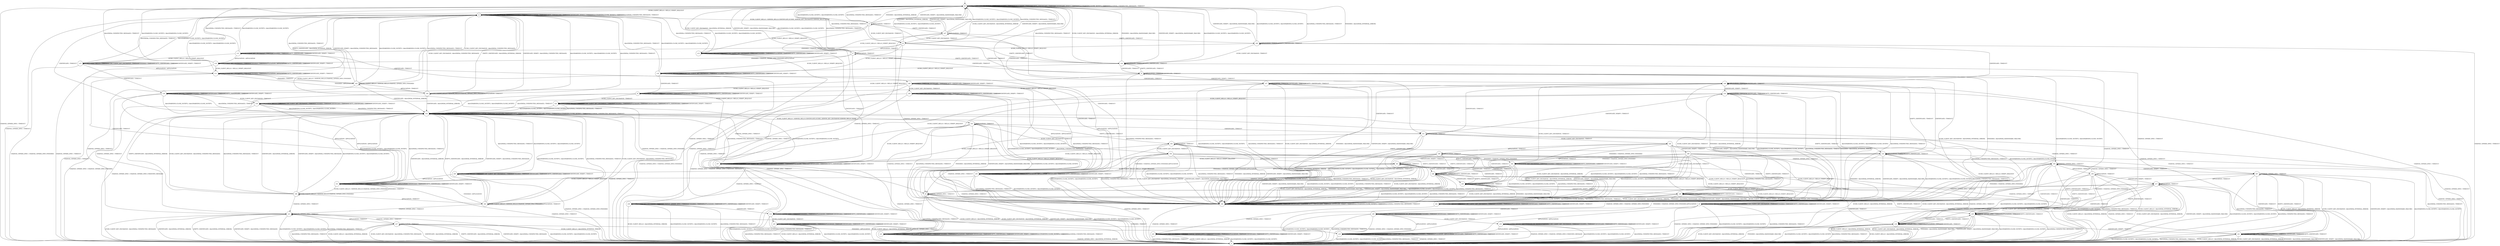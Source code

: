 digraph g {

	s0 [shape="circle" label="s0"];
	s1 [shape="circle" label="s1"];
	s2 [shape="circle" label="s2"];
	s3 [shape="circle" label="s3"];
	s4 [shape="circle" label="s4"];
	s5 [shape="circle" label="s5"];
	s6 [shape="circle" label="s6"];
	s7 [shape="circle" label="s7"];
	s8 [shape="circle" label="s8"];
	s9 [shape="circle" label="s9"];
	s10 [shape="circle" label="s10"];
	s11 [shape="circle" label="s11"];
	s12 [shape="circle" label="s12"];
	s13 [shape="circle" label="s13"];
	s14 [shape="circle" label="s14"];
	s15 [shape="circle" label="s15"];
	s16 [shape="circle" label="s16"];
	s17 [shape="circle" label="s17"];
	s18 [shape="circle" label="s18"];
	s19 [shape="circle" label="s19"];
	s20 [shape="circle" label="s20"];
	s21 [shape="circle" label="s21"];
	s22 [shape="circle" label="s22"];
	s23 [shape="circle" label="s23"];
	s24 [shape="circle" label="s24"];
	s25 [shape="circle" label="s25"];
	s26 [shape="circle" label="s26"];
	s27 [shape="circle" label="s27"];
	s28 [shape="circle" label="s28"];
	s29 [shape="circle" label="s29"];
	s30 [shape="circle" label="s30"];
	s31 [shape="circle" label="s31"];
	s32 [shape="circle" label="s32"];
	s33 [shape="circle" label="s33"];
	s34 [shape="circle" label="s34"];
	s35 [shape="circle" label="s35"];
	s36 [shape="circle" label="s36"];
	s37 [shape="circle" label="s37"];
	s38 [shape="circle" label="s38"];
	s39 [shape="circle" label="s39"];
	s40 [shape="circle" label="s40"];
	s41 [shape="circle" label="s41"];
	s42 [shape="circle" label="s42"];
	s43 [shape="circle" label="s43"];
	s44 [shape="circle" label="s44"];
	s45 [shape="circle" label="s45"];
	s46 [shape="circle" label="s46"];
	s47 [shape="circle" label="s47"];
	s48 [shape="circle" label="s48"];
	s49 [shape="circle" label="s49"];
	s50 [shape="circle" label="s50"];
	s51 [shape="circle" label="s51"];
	s52 [shape="circle" label="s52"];
	s53 [shape="circle" label="s53"];
	s54 [shape="circle" label="s54"];
	s55 [shape="circle" label="s55"];
	s56 [shape="circle" label="s56"];
	s57 [shape="circle" label="s57"];
	s58 [shape="circle" label="s58"];
	s59 [shape="circle" label="s59"];
	s60 [shape="circle" label="s60"];
	s61 [shape="circle" label="s61"];
	s62 [shape="circle" label="s62"];
	s63 [shape="circle" label="s63"];
	s64 [shape="circle" label="s64"];
	s65 [shape="circle" label="s65"];
	s66 [shape="circle" label="s66"];
	s67 [shape="circle" label="s67"];
	s0 -> s2 [label="ECDH_CLIENT_HELLO / HELLO_VERIFY_REQUEST"];
	s0 -> s0 [label="ECDH_CLIENT_KEY_EXCHANGE / TIMEOUT"];
	s0 -> s1 [label="CHANGE_CIPHER_SPEC / TIMEOUT"];
	s0 -> s0 [label="FINISHED / TIMEOUT"];
	s0 -> s0 [label="APPLICATION / TIMEOUT"];
	s0 -> s56 [label="CERTIFICATE / TIMEOUT"];
	s0 -> s0 [label="EMPTY_CERTIFICATE / TIMEOUT"];
	s0 -> s0 [label="CERTIFICATE_VERIFY / TIMEOUT"];
	s0 -> s0 [label="Alert(WARNING,CLOSE_NOTIFY) / TIMEOUT"];
	s0 -> s0 [label="Alert(FATAL,UNEXPECTED_MESSAGE) / TIMEOUT"];
	s1 -> s1 [label="ECDH_CLIENT_HELLO / TIMEOUT"];
	s1 -> s1 [label="ECDH_CLIENT_KEY_EXCHANGE / TIMEOUT"];
	s1 -> s1 [label="CHANGE_CIPHER_SPEC / TIMEOUT"];
	s1 -> s1 [label="FINISHED / TIMEOUT"];
	s1 -> s1 [label="APPLICATION / TIMEOUT"];
	s1 -> s1 [label="CERTIFICATE / TIMEOUT"];
	s1 -> s1 [label="EMPTY_CERTIFICATE / TIMEOUT"];
	s1 -> s1 [label="CERTIFICATE_VERIFY / TIMEOUT"];
	s1 -> s1 [label="Alert(WARNING,CLOSE_NOTIFY) / TIMEOUT"];
	s1 -> s1 [label="Alert(FATAL,UNEXPECTED_MESSAGE) / TIMEOUT"];
	s2 -> s3 [label="ECDH_CLIENT_HELLO / SERVER_HELLO,CERTIFICATE,ECDHE_SERVER_KEY_EXCHANGE,SERVER_HELLO_DONE"];
	s2 -> s2 [label="ECDH_CLIENT_KEY_EXCHANGE / TIMEOUT"];
	s2 -> s1 [label="CHANGE_CIPHER_SPEC / TIMEOUT"];
	s2 -> s2 [label="FINISHED / TIMEOUT"];
	s2 -> s2 [label="APPLICATION / TIMEOUT"];
	s2 -> s52 [label="CERTIFICATE / TIMEOUT"];
	s2 -> s2 [label="EMPTY_CERTIFICATE / TIMEOUT"];
	s2 -> s2 [label="CERTIFICATE_VERIFY / TIMEOUT"];
	s2 -> s2 [label="Alert(WARNING,CLOSE_NOTIFY) / TIMEOUT"];
	s2 -> s2 [label="Alert(FATAL,UNEXPECTED_MESSAGE) / TIMEOUT"];
	s3 -> s14 [label="ECDH_CLIENT_HELLO / HELLO_VERIFY_REQUEST"];
	s3 -> s4 [label="ECDH_CLIENT_KEY_EXCHANGE / TIMEOUT"];
	s3 -> s1 [label="CHANGE_CIPHER_SPEC / TIMEOUT"];
	s3 -> s0 [label="FINISHED / Alert(FATAL,INTERNAL_ERROR)"];
	s3 -> s3 [label="APPLICATION / TIMEOUT"];
	s3 -> s31 [label="CERTIFICATE / TIMEOUT"];
	s3 -> s47 [label="EMPTY_CERTIFICATE / TIMEOUT"];
	s3 -> s0 [label="CERTIFICATE_VERIFY / Alert(FATAL,HANDSHAKE_FAILURE)"];
	s3 -> s0 [label="Alert(WARNING,CLOSE_NOTIFY) / Alert(WARNING,CLOSE_NOTIFY)"];
	s3 -> s0 [label="Alert(FATAL,UNEXPECTED_MESSAGE) / TIMEOUT"];
	s4 -> s18 [label="ECDH_CLIENT_HELLO / HELLO_VERIFY_REQUEST"];
	s4 -> s0 [label="ECDH_CLIENT_KEY_EXCHANGE / Alert(FATAL,INTERNAL_ERROR)"];
	s4 -> s6 [label="CHANGE_CIPHER_SPEC / TIMEOUT"];
	s4 -> s13 [label="FINISHED / CHANGE_CIPHER_SPEC,FINISHED"];
	s4 -> s7 [label="APPLICATION / TIMEOUT"];
	s4 -> s5 [label="CERTIFICATE / TIMEOUT"];
	s4 -> s24 [label="EMPTY_CERTIFICATE / TIMEOUT"];
	s4 -> s0 [label="CERTIFICATE_VERIFY / Alert(FATAL,HANDSHAKE_FAILURE)"];
	s4 -> s0 [label="Alert(WARNING,CLOSE_NOTIFY) / Alert(WARNING,CLOSE_NOTIFY)"];
	s4 -> s0 [label="Alert(FATAL,UNEXPECTED_MESSAGE) / TIMEOUT"];
	s5 -> s9 [label="ECDH_CLIENT_HELLO / HELLO_VERIFY_REQUEST"];
	s5 -> s56 [label="ECDH_CLIENT_KEY_EXCHANGE / Alert(FATAL,INTERNAL_ERROR)"];
	s5 -> s16 [label="CHANGE_CIPHER_SPEC / TIMEOUT"];
	s5 -> s56 [label="FINISHED / Alert(FATAL,HANDSHAKE_FAILURE)"];
	s5 -> s5 [label="APPLICATION / TIMEOUT"];
	s5 -> s5 [label="CERTIFICATE / TIMEOUT"];
	s5 -> s24 [label="EMPTY_CERTIFICATE / TIMEOUT"];
	s5 -> s37 [label="CERTIFICATE_VERIFY / TIMEOUT"];
	s5 -> s56 [label="Alert(WARNING,CLOSE_NOTIFY) / Alert(WARNING,CLOSE_NOTIFY)"];
	s5 -> s56 [label="Alert(FATAL,UNEXPECTED_MESSAGE) / TIMEOUT"];
	s6 -> s1 [label="ECDH_CLIENT_HELLO / Alert(FATAL,INTERNAL_ERROR)"];
	s6 -> s1 [label="ECDH_CLIENT_KEY_EXCHANGE / Alert(FATAL,INTERNAL_ERROR)"];
	s6 -> s6 [label="CHANGE_CIPHER_SPEC / TIMEOUT"];
	s6 -> s8 [label="FINISHED / CHANGE_CIPHER_SPEC,FINISHED"];
	s6 -> s17 [label="APPLICATION / TIMEOUT"];
	s6 -> s16 [label="CERTIFICATE / TIMEOUT"];
	s6 -> s25 [label="EMPTY_CERTIFICATE / TIMEOUT"];
	s6 -> s1 [label="CERTIFICATE_VERIFY / Alert(FATAL,HANDSHAKE_FAILURE)"];
	s6 -> s1 [label="Alert(WARNING,CLOSE_NOTIFY) / Alert(WARNING,CLOSE_NOTIFY)"];
	s6 -> s1 [label="Alert(FATAL,UNEXPECTED_MESSAGE) / TIMEOUT"];
	s7 -> s18 [label="ECDH_CLIENT_HELLO / HELLO_VERIFY_REQUEST"];
	s7 -> s0 [label="ECDH_CLIENT_KEY_EXCHANGE / Alert(FATAL,INTERNAL_ERROR)"];
	s7 -> s6 [label="CHANGE_CIPHER_SPEC / TIMEOUT"];
	s7 -> s10 [label="FINISHED / CHANGE_CIPHER_SPEC,FINISHED,APPLICATION"];
	s7 -> s7 [label="APPLICATION / TIMEOUT"];
	s7 -> s5 [label="CERTIFICATE / TIMEOUT"];
	s7 -> s24 [label="EMPTY_CERTIFICATE / TIMEOUT"];
	s7 -> s0 [label="CERTIFICATE_VERIFY / Alert(FATAL,HANDSHAKE_FAILURE)"];
	s7 -> s0 [label="Alert(WARNING,CLOSE_NOTIFY) / Alert(WARNING,CLOSE_NOTIFY)"];
	s7 -> s0 [label="Alert(FATAL,UNEXPECTED_MESSAGE) / TIMEOUT"];
	s8 -> s8 [label="ECDH_CLIENT_HELLO / Alert(WARNING,NO_RENEGOTIATION)"];
	s8 -> s8 [label="ECDH_CLIENT_KEY_EXCHANGE / TIMEOUT"];
	s8 -> s1 [label="CHANGE_CIPHER_SPEC / CHANGE_CIPHER_SPEC,FINISHED"];
	s8 -> s8 [label="FINISHED / TIMEOUT"];
	s8 -> s19 [label="APPLICATION / APPLICATION"];
	s8 -> s38 [label="CERTIFICATE / TIMEOUT"];
	s8 -> s8 [label="EMPTY_CERTIFICATE / TIMEOUT"];
	s8 -> s8 [label="CERTIFICATE_VERIFY / TIMEOUT"];
	s8 -> s1 [label="Alert(WARNING,CLOSE_NOTIFY) / Alert(WARNING,CLOSE_NOTIFY)"];
	s8 -> s1 [label="Alert(FATAL,UNEXPECTED_MESSAGE) / TIMEOUT"];
	s9 -> s9 [label="ECDH_CLIENT_HELLO / TIMEOUT"];
	s9 -> s22 [label="ECDH_CLIENT_KEY_EXCHANGE / TIMEOUT"];
	s9 -> s12 [label="CHANGE_CIPHER_SPEC / TIMEOUT"];
	s9 -> s9 [label="FINISHED / TIMEOUT"];
	s9 -> s9 [label="APPLICATION / TIMEOUT"];
	s9 -> s9 [label="CERTIFICATE / TIMEOUT"];
	s9 -> s9 [label="EMPTY_CERTIFICATE / TIMEOUT"];
	s9 -> s9 [label="CERTIFICATE_VERIFY / TIMEOUT"];
	s9 -> s52 [label="Alert(WARNING,CLOSE_NOTIFY) / Alert(WARNING,CLOSE_NOTIFY)"];
	s9 -> s52 [label="Alert(FATAL,UNEXPECTED_MESSAGE) / TIMEOUT"];
	s10 -> s11 [label="ECDH_CLIENT_HELLO / HELLO_VERIFY_REQUEST"];
	s10 -> s10 [label="ECDH_CLIENT_KEY_EXCHANGE / TIMEOUT"];
	s10 -> s1 [label="CHANGE_CIPHER_SPEC / TIMEOUT"];
	s10 -> s10 [label="FINISHED / TIMEOUT"];
	s10 -> s10 [label="APPLICATION / APPLICATION"];
	s10 -> s55 [label="CERTIFICATE / TIMEOUT"];
	s10 -> s10 [label="EMPTY_CERTIFICATE / TIMEOUT"];
	s10 -> s10 [label="CERTIFICATE_VERIFY / TIMEOUT"];
	s10 -> s0 [label="Alert(WARNING,CLOSE_NOTIFY) / Alert(WARNING,CLOSE_NOTIFY)"];
	s10 -> s0 [label="Alert(FATAL,UNEXPECTED_MESSAGE) / TIMEOUT"];
	s11 -> s20 [label="ECDH_CLIENT_HELLO / SERVER_HELLO,CHANGE_CIPHER_SPEC,FINISHED"];
	s11 -> s11 [label="ECDH_CLIENT_KEY_EXCHANGE / TIMEOUT"];
	s11 -> s1 [label="CHANGE_CIPHER_SPEC / TIMEOUT"];
	s11 -> s11 [label="FINISHED / TIMEOUT"];
	s11 -> s11 [label="APPLICATION / APPLICATION"];
	s11 -> s51 [label="CERTIFICATE / TIMEOUT"];
	s11 -> s11 [label="EMPTY_CERTIFICATE / TIMEOUT"];
	s11 -> s11 [label="CERTIFICATE_VERIFY / TIMEOUT"];
	s11 -> s2 [label="Alert(WARNING,CLOSE_NOTIFY) / Alert(WARNING,CLOSE_NOTIFY)"];
	s11 -> s2 [label="Alert(FATAL,UNEXPECTED_MESSAGE) / TIMEOUT"];
	s12 -> s1 [label="ECDH_CLIENT_HELLO / Alert(FATAL,INTERNAL_ERROR)"];
	s12 -> s35 [label="ECDH_CLIENT_KEY_EXCHANGE / TIMEOUT"];
	s12 -> s12 [label="CHANGE_CIPHER_SPEC / TIMEOUT"];
	s12 -> s12 [label="FINISHED / TIMEOUT"];
	s12 -> s12 [label="APPLICATION / TIMEOUT"];
	s12 -> s12 [label="CERTIFICATE / TIMEOUT"];
	s12 -> s12 [label="EMPTY_CERTIFICATE / TIMEOUT"];
	s12 -> s12 [label="CERTIFICATE_VERIFY / TIMEOUT"];
	s12 -> s1 [label="Alert(WARNING,CLOSE_NOTIFY) / Alert(WARNING,CLOSE_NOTIFY)"];
	s12 -> s1 [label="Alert(FATAL,UNEXPECTED_MESSAGE) / TIMEOUT"];
	s13 -> s15 [label="ECDH_CLIENT_HELLO / HELLO_VERIFY_REQUEST"];
	s13 -> s13 [label="ECDH_CLIENT_KEY_EXCHANGE / TIMEOUT"];
	s13 -> s1 [label="CHANGE_CIPHER_SPEC / CHANGE_CIPHER_SPEC,FINISHED"];
	s13 -> s13 [label="FINISHED / TIMEOUT"];
	s13 -> s10 [label="APPLICATION / APPLICATION"];
	s13 -> s28 [label="CERTIFICATE / TIMEOUT"];
	s13 -> s13 [label="EMPTY_CERTIFICATE / TIMEOUT"];
	s13 -> s13 [label="CERTIFICATE_VERIFY / TIMEOUT"];
	s13 -> s0 [label="Alert(WARNING,CLOSE_NOTIFY) / Alert(WARNING,CLOSE_NOTIFY)"];
	s13 -> s0 [label="Alert(FATAL,UNEXPECTED_MESSAGE) / TIMEOUT"];
	s14 -> s14 [label="ECDH_CLIENT_HELLO / TIMEOUT"];
	s14 -> s14 [label="ECDH_CLIENT_KEY_EXCHANGE / TIMEOUT"];
	s14 -> s1 [label="CHANGE_CIPHER_SPEC / TIMEOUT"];
	s14 -> s14 [label="FINISHED / TIMEOUT"];
	s14 -> s14 [label="APPLICATION / TIMEOUT"];
	s14 -> s57 [label="CERTIFICATE / TIMEOUT"];
	s14 -> s14 [label="EMPTY_CERTIFICATE / TIMEOUT"];
	s14 -> s14 [label="CERTIFICATE_VERIFY / TIMEOUT"];
	s14 -> s2 [label="Alert(WARNING,CLOSE_NOTIFY) / Alert(WARNING,CLOSE_NOTIFY)"];
	s14 -> s2 [label="Alert(FATAL,UNEXPECTED_MESSAGE) / TIMEOUT"];
	s15 -> s15 [label="ECDH_CLIENT_HELLO / TIMEOUT"];
	s15 -> s15 [label="ECDH_CLIENT_KEY_EXCHANGE / TIMEOUT"];
	s15 -> s1 [label="CHANGE_CIPHER_SPEC / CHANGE_CIPHER_SPEC,FINISHED"];
	s15 -> s15 [label="FINISHED / TIMEOUT"];
	s15 -> s11 [label="APPLICATION / APPLICATION"];
	s15 -> s34 [label="CERTIFICATE / TIMEOUT"];
	s15 -> s15 [label="EMPTY_CERTIFICATE / TIMEOUT"];
	s15 -> s15 [label="CERTIFICATE_VERIFY / TIMEOUT"];
	s15 -> s2 [label="Alert(WARNING,CLOSE_NOTIFY) / Alert(WARNING,CLOSE_NOTIFY)"];
	s15 -> s2 [label="Alert(FATAL,UNEXPECTED_MESSAGE) / TIMEOUT"];
	s16 -> s1 [label="ECDH_CLIENT_HELLO / Alert(FATAL,INTERNAL_ERROR)"];
	s16 -> s1 [label="ECDH_CLIENT_KEY_EXCHANGE / Alert(FATAL,INTERNAL_ERROR)"];
	s16 -> s16 [label="CHANGE_CIPHER_SPEC / TIMEOUT"];
	s16 -> s1 [label="FINISHED / Alert(FATAL,HANDSHAKE_FAILURE)"];
	s16 -> s16 [label="APPLICATION / TIMEOUT"];
	s16 -> s16 [label="CERTIFICATE / TIMEOUT"];
	s16 -> s25 [label="EMPTY_CERTIFICATE / TIMEOUT"];
	s16 -> s41 [label="CERTIFICATE_VERIFY / TIMEOUT"];
	s16 -> s1 [label="Alert(WARNING,CLOSE_NOTIFY) / Alert(WARNING,CLOSE_NOTIFY)"];
	s16 -> s1 [label="Alert(FATAL,UNEXPECTED_MESSAGE) / TIMEOUT"];
	s17 -> s1 [label="ECDH_CLIENT_HELLO / Alert(FATAL,INTERNAL_ERROR)"];
	s17 -> s1 [label="ECDH_CLIENT_KEY_EXCHANGE / Alert(FATAL,INTERNAL_ERROR)"];
	s17 -> s6 [label="CHANGE_CIPHER_SPEC / TIMEOUT"];
	s17 -> s19 [label="FINISHED / CHANGE_CIPHER_SPEC,FINISHED,APPLICATION"];
	s17 -> s17 [label="APPLICATION / TIMEOUT"];
	s17 -> s16 [label="CERTIFICATE / TIMEOUT"];
	s17 -> s25 [label="EMPTY_CERTIFICATE / TIMEOUT"];
	s17 -> s1 [label="CERTIFICATE_VERIFY / Alert(FATAL,HANDSHAKE_FAILURE)"];
	s17 -> s1 [label="Alert(WARNING,CLOSE_NOTIFY) / Alert(WARNING,CLOSE_NOTIFY)"];
	s17 -> s1 [label="Alert(FATAL,UNEXPECTED_MESSAGE) / TIMEOUT"];
	s18 -> s18 [label="ECDH_CLIENT_HELLO / TIMEOUT"];
	s18 -> s18 [label="ECDH_CLIENT_KEY_EXCHANGE / TIMEOUT"];
	s18 -> s36 [label="CHANGE_CIPHER_SPEC / TIMEOUT"];
	s18 -> s18 [label="FINISHED / TIMEOUT"];
	s18 -> s18 [label="APPLICATION / TIMEOUT"];
	s18 -> s9 [label="CERTIFICATE / TIMEOUT"];
	s18 -> s18 [label="EMPTY_CERTIFICATE / TIMEOUT"];
	s18 -> s18 [label="CERTIFICATE_VERIFY / TIMEOUT"];
	s18 -> s2 [label="Alert(WARNING,CLOSE_NOTIFY) / Alert(WARNING,CLOSE_NOTIFY)"];
	s18 -> s2 [label="Alert(FATAL,UNEXPECTED_MESSAGE) / TIMEOUT"];
	s19 -> s19 [label="ECDH_CLIENT_HELLO / Alert(WARNING,NO_RENEGOTIATION)"];
	s19 -> s19 [label="ECDH_CLIENT_KEY_EXCHANGE / TIMEOUT"];
	s19 -> s1 [label="CHANGE_CIPHER_SPEC / TIMEOUT"];
	s19 -> s19 [label="FINISHED / TIMEOUT"];
	s19 -> s19 [label="APPLICATION / APPLICATION"];
	s19 -> s19 [label="CERTIFICATE / TIMEOUT"];
	s19 -> s19 [label="EMPTY_CERTIFICATE / TIMEOUT"];
	s19 -> s19 [label="CERTIFICATE_VERIFY / TIMEOUT"];
	s19 -> s1 [label="Alert(WARNING,CLOSE_NOTIFY) / Alert(WARNING,CLOSE_NOTIFY)"];
	s19 -> s1 [label="Alert(FATAL,UNEXPECTED_MESSAGE) / TIMEOUT"];
	s20 -> s20 [label="ECDH_CLIENT_HELLO / SERVER_HELLO,CHANGE_CIPHER_SPEC,FINISHED"];
	s20 -> s2 [label="ECDH_CLIENT_KEY_EXCHANGE / Alert(FATAL,UNEXPECTED_MESSAGE)"];
	s20 -> s21 [label="CHANGE_CIPHER_SPEC / TIMEOUT"];
	s20 -> s11 [label="FINISHED / TIMEOUT"];
	s20 -> s26 [label="APPLICATION / TIMEOUT"];
	s20 -> s52 [label="CERTIFICATE / Alert(FATAL,INTERNAL_ERROR)"];
	s20 -> s2 [label="EMPTY_CERTIFICATE / Alert(FATAL,INTERNAL_ERROR)"];
	s20 -> s2 [label="CERTIFICATE_VERIFY / Alert(FATAL,UNEXPECTED_MESSAGE)"];
	s20 -> s2 [label="Alert(WARNING,CLOSE_NOTIFY) / Alert(WARNING,CLOSE_NOTIFY)"];
	s20 -> s2 [label="Alert(FATAL,UNEXPECTED_MESSAGE) / TIMEOUT"];
	s21 -> s1 [label="ECDH_CLIENT_HELLO / Alert(FATAL,INTERNAL_ERROR)"];
	s21 -> s1 [label="ECDH_CLIENT_KEY_EXCHANGE / Alert(FATAL,UNEXPECTED_MESSAGE)"];
	s21 -> s21 [label="CHANGE_CIPHER_SPEC / TIMEOUT"];
	s21 -> s19 [label="FINISHED / TIMEOUT"];
	s21 -> s27 [label="APPLICATION / TIMEOUT"];
	s21 -> s1 [label="CERTIFICATE / Alert(FATAL,INTERNAL_ERROR)"];
	s21 -> s1 [label="EMPTY_CERTIFICATE / Alert(FATAL,INTERNAL_ERROR)"];
	s21 -> s1 [label="CERTIFICATE_VERIFY / Alert(FATAL,UNEXPECTED_MESSAGE)"];
	s21 -> s1 [label="Alert(WARNING,CLOSE_NOTIFY) / Alert(WARNING,CLOSE_NOTIFY)"];
	s21 -> s1 [label="Alert(FATAL,UNEXPECTED_MESSAGE) / TIMEOUT"];
	s22 -> s22 [label="ECDH_CLIENT_HELLO / TIMEOUT"];
	s22 -> s22 [label="ECDH_CLIENT_KEY_EXCHANGE / TIMEOUT"];
	s22 -> s23 [label="CHANGE_CIPHER_SPEC / TIMEOUT"];
	s22 -> s22 [label="FINISHED / TIMEOUT"];
	s22 -> s22 [label="APPLICATION / TIMEOUT"];
	s22 -> s22 [label="CERTIFICATE / TIMEOUT"];
	s22 -> s22 [label="EMPTY_CERTIFICATE / TIMEOUT"];
	s22 -> s22 [label="CERTIFICATE_VERIFY / TIMEOUT"];
	s22 -> s52 [label="Alert(WARNING,CLOSE_NOTIFY) / Alert(WARNING,CLOSE_NOTIFY)"];
	s22 -> s52 [label="Alert(FATAL,UNEXPECTED_MESSAGE) / TIMEOUT"];
	s23 -> s23 [label="ECDH_CLIENT_HELLO / TIMEOUT"];
	s23 -> s23 [label="ECDH_CLIENT_KEY_EXCHANGE / TIMEOUT"];
	s23 -> s1 [label="CHANGE_CIPHER_SPEC / Alert(FATAL,INTERNAL_ERROR)"];
	s23 -> s23 [label="FINISHED / TIMEOUT"];
	s23 -> s23 [label="APPLICATION / TIMEOUT"];
	s23 -> s23 [label="CERTIFICATE / TIMEOUT"];
	s23 -> s23 [label="EMPTY_CERTIFICATE / TIMEOUT"];
	s23 -> s23 [label="CERTIFICATE_VERIFY / TIMEOUT"];
	s23 -> s23 [label="Alert(WARNING,CLOSE_NOTIFY) / TIMEOUT"];
	s23 -> s23 [label="Alert(FATAL,UNEXPECTED_MESSAGE) / TIMEOUT"];
	s24 -> s18 [label="ECDH_CLIENT_HELLO / HELLO_VERIFY_REQUEST"];
	s24 -> s0 [label="ECDH_CLIENT_KEY_EXCHANGE / Alert(FATAL,INTERNAL_ERROR)"];
	s24 -> s25 [label="CHANGE_CIPHER_SPEC / TIMEOUT"];
	s24 -> s0 [label="FINISHED / Alert(FATAL,HANDSHAKE_FAILURE)"];
	s24 -> s24 [label="APPLICATION / TIMEOUT"];
	s24 -> s5 [label="CERTIFICATE / TIMEOUT"];
	s24 -> s24 [label="EMPTY_CERTIFICATE / TIMEOUT"];
	s24 -> s0 [label="CERTIFICATE_VERIFY / Alert(FATAL,HANDSHAKE_FAILURE)"];
	s24 -> s0 [label="Alert(WARNING,CLOSE_NOTIFY) / Alert(WARNING,CLOSE_NOTIFY)"];
	s24 -> s0 [label="Alert(FATAL,UNEXPECTED_MESSAGE) / TIMEOUT"];
	s25 -> s1 [label="ECDH_CLIENT_HELLO / Alert(FATAL,INTERNAL_ERROR)"];
	s25 -> s1 [label="ECDH_CLIENT_KEY_EXCHANGE / Alert(FATAL,INTERNAL_ERROR)"];
	s25 -> s25 [label="CHANGE_CIPHER_SPEC / TIMEOUT"];
	s25 -> s1 [label="FINISHED / Alert(FATAL,HANDSHAKE_FAILURE)"];
	s25 -> s25 [label="APPLICATION / TIMEOUT"];
	s25 -> s16 [label="CERTIFICATE / TIMEOUT"];
	s25 -> s25 [label="EMPTY_CERTIFICATE / TIMEOUT"];
	s25 -> s1 [label="CERTIFICATE_VERIFY / Alert(FATAL,HANDSHAKE_FAILURE)"];
	s25 -> s1 [label="Alert(WARNING,CLOSE_NOTIFY) / Alert(WARNING,CLOSE_NOTIFY)"];
	s25 -> s1 [label="Alert(FATAL,UNEXPECTED_MESSAGE) / TIMEOUT"];
	s26 -> s26 [label="ECDH_CLIENT_HELLO / SERVER_HELLO,CHANGE_CIPHER_SPEC,FINISHED"];
	s26 -> s2 [label="ECDH_CLIENT_KEY_EXCHANGE / Alert(FATAL,UNEXPECTED_MESSAGE)"];
	s26 -> s21 [label="CHANGE_CIPHER_SPEC / TIMEOUT"];
	s26 -> s11 [label="FINISHED / APPLICATION"];
	s26 -> s26 [label="APPLICATION / TIMEOUT"];
	s26 -> s52 [label="CERTIFICATE / Alert(FATAL,INTERNAL_ERROR)"];
	s26 -> s2 [label="EMPTY_CERTIFICATE / Alert(FATAL,INTERNAL_ERROR)"];
	s26 -> s2 [label="CERTIFICATE_VERIFY / Alert(FATAL,UNEXPECTED_MESSAGE)"];
	s26 -> s2 [label="Alert(WARNING,CLOSE_NOTIFY) / Alert(WARNING,CLOSE_NOTIFY)"];
	s26 -> s2 [label="Alert(FATAL,UNEXPECTED_MESSAGE) / TIMEOUT"];
	s27 -> s1 [label="ECDH_CLIENT_HELLO / Alert(FATAL,INTERNAL_ERROR)"];
	s27 -> s1 [label="ECDH_CLIENT_KEY_EXCHANGE / Alert(FATAL,UNEXPECTED_MESSAGE)"];
	s27 -> s21 [label="CHANGE_CIPHER_SPEC / TIMEOUT"];
	s27 -> s19 [label="FINISHED / APPLICATION"];
	s27 -> s27 [label="APPLICATION / TIMEOUT"];
	s27 -> s1 [label="CERTIFICATE / Alert(FATAL,INTERNAL_ERROR)"];
	s27 -> s1 [label="EMPTY_CERTIFICATE / Alert(FATAL,INTERNAL_ERROR)"];
	s27 -> s1 [label="CERTIFICATE_VERIFY / Alert(FATAL,UNEXPECTED_MESSAGE)"];
	s27 -> s1 [label="Alert(WARNING,CLOSE_NOTIFY) / Alert(WARNING,CLOSE_NOTIFY)"];
	s27 -> s1 [label="Alert(FATAL,UNEXPECTED_MESSAGE) / TIMEOUT"];
	s28 -> s34 [label="ECDH_CLIENT_HELLO / HELLO_VERIFY_REQUEST"];
	s28 -> s29 [label="ECDH_CLIENT_KEY_EXCHANGE / TIMEOUT"];
	s28 -> s1 [label="CHANGE_CIPHER_SPEC / CHANGE_CIPHER_SPEC,FINISHED"];
	s28 -> s28 [label="FINISHED / TIMEOUT"];
	s28 -> s55 [label="APPLICATION / APPLICATION"];
	s28 -> s28 [label="CERTIFICATE / TIMEOUT"];
	s28 -> s28 [label="EMPTY_CERTIFICATE / TIMEOUT"];
	s28 -> s28 [label="CERTIFICATE_VERIFY / TIMEOUT"];
	s28 -> s56 [label="Alert(WARNING,CLOSE_NOTIFY) / Alert(WARNING,CLOSE_NOTIFY)"];
	s28 -> s56 [label="Alert(FATAL,UNEXPECTED_MESSAGE) / TIMEOUT"];
	s29 -> s30 [label="ECDH_CLIENT_HELLO / HELLO_VERIFY_REQUEST"];
	s29 -> s29 [label="ECDH_CLIENT_KEY_EXCHANGE / TIMEOUT"];
	s29 -> s1 [label="CHANGE_CIPHER_SPEC / CHANGE_CIPHER_SPEC,UNKNOWN_MESSAGE"];
	s29 -> s29 [label="FINISHED / TIMEOUT"];
	s29 -> s55 [label="APPLICATION / APPLICATION"];
	s29 -> s29 [label="CERTIFICATE / TIMEOUT"];
	s29 -> s29 [label="EMPTY_CERTIFICATE / TIMEOUT"];
	s29 -> s29 [label="CERTIFICATE_VERIFY / TIMEOUT"];
	s29 -> s56 [label="Alert(WARNING,CLOSE_NOTIFY) / Alert(WARNING,CLOSE_NOTIFY)"];
	s29 -> s56 [label="Alert(FATAL,UNEXPECTED_MESSAGE) / TIMEOUT"];
	s30 -> s30 [label="ECDH_CLIENT_HELLO / TIMEOUT"];
	s30 -> s30 [label="ECDH_CLIENT_KEY_EXCHANGE / TIMEOUT"];
	s30 -> s1 [label="CHANGE_CIPHER_SPEC / CHANGE_CIPHER_SPEC,UNKNOWN_MESSAGE"];
	s30 -> s30 [label="FINISHED / TIMEOUT"];
	s30 -> s51 [label="APPLICATION / APPLICATION"];
	s30 -> s30 [label="CERTIFICATE / TIMEOUT"];
	s30 -> s30 [label="EMPTY_CERTIFICATE / TIMEOUT"];
	s30 -> s30 [label="CERTIFICATE_VERIFY / TIMEOUT"];
	s30 -> s52 [label="Alert(WARNING,CLOSE_NOTIFY) / Alert(WARNING,CLOSE_NOTIFY)"];
	s30 -> s52 [label="Alert(FATAL,UNEXPECTED_MESSAGE) / TIMEOUT"];
	s31 -> s57 [label="ECDH_CLIENT_HELLO / HELLO_VERIFY_REQUEST"];
	s31 -> s44 [label="ECDH_CLIENT_KEY_EXCHANGE / TIMEOUT"];
	s31 -> s1 [label="CHANGE_CIPHER_SPEC / TIMEOUT"];
	s31 -> s56 [label="FINISHED / Alert(FATAL,INTERNAL_ERROR)"];
	s31 -> s31 [label="APPLICATION / TIMEOUT"];
	s31 -> s49 [label="CERTIFICATE / TIMEOUT"];
	s31 -> s33 [label="EMPTY_CERTIFICATE / TIMEOUT"];
	s31 -> s32 [label="CERTIFICATE_VERIFY / TIMEOUT"];
	s31 -> s56 [label="Alert(WARNING,CLOSE_NOTIFY) / Alert(WARNING,CLOSE_NOTIFY)"];
	s31 -> s56 [label="Alert(FATAL,UNEXPECTED_MESSAGE) / TIMEOUT"];
	s32 -> s22 [label="ECDH_CLIENT_HELLO / HELLO_VERIFY_REQUEST"];
	s32 -> s40 [label="ECDH_CLIENT_KEY_EXCHANGE / TIMEOUT"];
	s32 -> s23 [label="CHANGE_CIPHER_SPEC / TIMEOUT"];
	s32 -> s56 [label="FINISHED / Alert(FATAL,INTERNAL_ERROR)"];
	s32 -> s32 [label="APPLICATION / TIMEOUT"];
	s32 -> s32 [label="CERTIFICATE / TIMEOUT"];
	s32 -> s32 [label="EMPTY_CERTIFICATE / TIMEOUT"];
	s32 -> s56 [label="CERTIFICATE_VERIFY / Alert(FATAL,HANDSHAKE_FAILURE)"];
	s32 -> s56 [label="Alert(WARNING,CLOSE_NOTIFY) / Alert(WARNING,CLOSE_NOTIFY)"];
	s32 -> s56 [label="Alert(FATAL,UNEXPECTED_MESSAGE) / TIMEOUT"];
	s33 -> s57 [label="ECDH_CLIENT_HELLO / HELLO_VERIFY_REQUEST"];
	s33 -> s48 [label="ECDH_CLIENT_KEY_EXCHANGE / TIMEOUT"];
	s33 -> s1 [label="CHANGE_CIPHER_SPEC / TIMEOUT"];
	s33 -> s56 [label="FINISHED / Alert(FATAL,INTERNAL_ERROR)"];
	s33 -> s33 [label="APPLICATION / TIMEOUT"];
	s33 -> s49 [label="CERTIFICATE / TIMEOUT"];
	s33 -> s33 [label="EMPTY_CERTIFICATE / TIMEOUT"];
	s33 -> s56 [label="CERTIFICATE_VERIFY / Alert(FATAL,HANDSHAKE_FAILURE)"];
	s33 -> s56 [label="Alert(WARNING,CLOSE_NOTIFY) / Alert(WARNING,CLOSE_NOTIFY)"];
	s33 -> s56 [label="Alert(FATAL,UNEXPECTED_MESSAGE) / TIMEOUT"];
	s34 -> s34 [label="ECDH_CLIENT_HELLO / TIMEOUT"];
	s34 -> s30 [label="ECDH_CLIENT_KEY_EXCHANGE / TIMEOUT"];
	s34 -> s1 [label="CHANGE_CIPHER_SPEC / CHANGE_CIPHER_SPEC,FINISHED"];
	s34 -> s34 [label="FINISHED / TIMEOUT"];
	s34 -> s51 [label="APPLICATION / APPLICATION"];
	s34 -> s34 [label="CERTIFICATE / TIMEOUT"];
	s34 -> s34 [label="EMPTY_CERTIFICATE / TIMEOUT"];
	s34 -> s34 [label="CERTIFICATE_VERIFY / TIMEOUT"];
	s34 -> s52 [label="Alert(WARNING,CLOSE_NOTIFY) / Alert(WARNING,CLOSE_NOTIFY)"];
	s34 -> s52 [label="Alert(FATAL,UNEXPECTED_MESSAGE) / TIMEOUT"];
	s35 -> s1 [label="ECDH_CLIENT_HELLO / Alert(FATAL,INTERNAL_ERROR)"];
	s35 -> s35 [label="ECDH_CLIENT_KEY_EXCHANGE / TIMEOUT"];
	s35 -> s23 [label="CHANGE_CIPHER_SPEC / TIMEOUT"];
	s35 -> s35 [label="FINISHED / TIMEOUT"];
	s35 -> s35 [label="APPLICATION / TIMEOUT"];
	s35 -> s35 [label="CERTIFICATE / TIMEOUT"];
	s35 -> s35 [label="EMPTY_CERTIFICATE / TIMEOUT"];
	s35 -> s35 [label="CERTIFICATE_VERIFY / TIMEOUT"];
	s35 -> s1 [label="Alert(WARNING,CLOSE_NOTIFY) / Alert(WARNING,CLOSE_NOTIFY)"];
	s35 -> s1 [label="Alert(FATAL,UNEXPECTED_MESSAGE) / TIMEOUT"];
	s36 -> s1 [label="ECDH_CLIENT_HELLO / Alert(FATAL,INTERNAL_ERROR)"];
	s36 -> s36 [label="ECDH_CLIENT_KEY_EXCHANGE / TIMEOUT"];
	s36 -> s36 [label="CHANGE_CIPHER_SPEC / TIMEOUT"];
	s36 -> s36 [label="FINISHED / TIMEOUT"];
	s36 -> s36 [label="APPLICATION / TIMEOUT"];
	s36 -> s12 [label="CERTIFICATE / TIMEOUT"];
	s36 -> s36 [label="EMPTY_CERTIFICATE / TIMEOUT"];
	s36 -> s36 [label="CERTIFICATE_VERIFY / TIMEOUT"];
	s36 -> s1 [label="Alert(WARNING,CLOSE_NOTIFY) / Alert(WARNING,CLOSE_NOTIFY)"];
	s36 -> s1 [label="Alert(FATAL,UNEXPECTED_MESSAGE) / TIMEOUT"];
	s37 -> s9 [label="ECDH_CLIENT_HELLO / HELLO_VERIFY_REQUEST"];
	s37 -> s56 [label="ECDH_CLIENT_KEY_EXCHANGE / Alert(FATAL,INTERNAL_ERROR)"];
	s37 -> s41 [label="CHANGE_CIPHER_SPEC / TIMEOUT"];
	s37 -> s56 [label="FINISHED / Alert(FATAL,HANDSHAKE_FAILURE)"];
	s37 -> s37 [label="APPLICATION / TIMEOUT"];
	s37 -> s37 [label="CERTIFICATE / TIMEOUT"];
	s37 -> s37 [label="EMPTY_CERTIFICATE / TIMEOUT"];
	s37 -> s56 [label="CERTIFICATE_VERIFY / Alert(FATAL,HANDSHAKE_FAILURE)"];
	s37 -> s56 [label="Alert(WARNING,CLOSE_NOTIFY) / Alert(WARNING,CLOSE_NOTIFY)"];
	s37 -> s56 [label="Alert(FATAL,UNEXPECTED_MESSAGE) / TIMEOUT"];
	s38 -> s38 [label="ECDH_CLIENT_HELLO / Alert(WARNING,NO_RENEGOTIATION)"];
	s38 -> s39 [label="ECDH_CLIENT_KEY_EXCHANGE / TIMEOUT"];
	s38 -> s1 [label="CHANGE_CIPHER_SPEC / CHANGE_CIPHER_SPEC,FINISHED"];
	s38 -> s38 [label="FINISHED / TIMEOUT"];
	s38 -> s19 [label="APPLICATION / APPLICATION"];
	s38 -> s38 [label="CERTIFICATE / TIMEOUT"];
	s38 -> s38 [label="EMPTY_CERTIFICATE / TIMEOUT"];
	s38 -> s38 [label="CERTIFICATE_VERIFY / TIMEOUT"];
	s38 -> s1 [label="Alert(WARNING,CLOSE_NOTIFY) / Alert(WARNING,CLOSE_NOTIFY)"];
	s38 -> s1 [label="Alert(FATAL,UNEXPECTED_MESSAGE) / TIMEOUT"];
	s39 -> s39 [label="ECDH_CLIENT_HELLO / Alert(WARNING,NO_RENEGOTIATION)"];
	s39 -> s39 [label="ECDH_CLIENT_KEY_EXCHANGE / TIMEOUT"];
	s39 -> s1 [label="CHANGE_CIPHER_SPEC / CHANGE_CIPHER_SPEC,UNKNOWN_MESSAGE"];
	s39 -> s39 [label="FINISHED / TIMEOUT"];
	s39 -> s19 [label="APPLICATION / APPLICATION"];
	s39 -> s39 [label="CERTIFICATE / TIMEOUT"];
	s39 -> s39 [label="EMPTY_CERTIFICATE / TIMEOUT"];
	s39 -> s39 [label="CERTIFICATE_VERIFY / TIMEOUT"];
	s39 -> s1 [label="Alert(WARNING,CLOSE_NOTIFY) / Alert(WARNING,CLOSE_NOTIFY)"];
	s39 -> s1 [label="Alert(FATAL,UNEXPECTED_MESSAGE) / TIMEOUT"];
	s40 -> s42 [label="ECDH_CLIENT_HELLO / HELLO_VERIFY_REQUEST"];
	s40 -> s56 [label="ECDH_CLIENT_KEY_EXCHANGE / Alert(FATAL,INTERNAL_ERROR)"];
	s40 -> s41 [label="CHANGE_CIPHER_SPEC / TIMEOUT"];
	s40 -> s56 [label="FINISHED / Alert(FATAL,HANDSHAKE_FAILURE)"];
	s40 -> s40 [label="APPLICATION / TIMEOUT"];
	s40 -> s40 [label="CERTIFICATE / TIMEOUT"];
	s40 -> s40 [label="EMPTY_CERTIFICATE / TIMEOUT"];
	s40 -> s56 [label="CERTIFICATE_VERIFY / Alert(FATAL,HANDSHAKE_FAILURE)"];
	s40 -> s56 [label="Alert(WARNING,CLOSE_NOTIFY) / Alert(WARNING,CLOSE_NOTIFY)"];
	s40 -> s56 [label="Alert(FATAL,UNEXPECTED_MESSAGE) / TIMEOUT"];
	s41 -> s1 [label="ECDH_CLIENT_HELLO / Alert(FATAL,INTERNAL_ERROR)"];
	s41 -> s1 [label="ECDH_CLIENT_KEY_EXCHANGE / Alert(FATAL,INTERNAL_ERROR)"];
	s41 -> s41 [label="CHANGE_CIPHER_SPEC / TIMEOUT"];
	s41 -> s1 [label="FINISHED / Alert(FATAL,HANDSHAKE_FAILURE)"];
	s41 -> s41 [label="APPLICATION / TIMEOUT"];
	s41 -> s41 [label="CERTIFICATE / TIMEOUT"];
	s41 -> s41 [label="EMPTY_CERTIFICATE / TIMEOUT"];
	s41 -> s1 [label="CERTIFICATE_VERIFY / Alert(FATAL,HANDSHAKE_FAILURE)"];
	s41 -> s1 [label="Alert(WARNING,CLOSE_NOTIFY) / Alert(WARNING,CLOSE_NOTIFY)"];
	s41 -> s1 [label="Alert(FATAL,UNEXPECTED_MESSAGE) / TIMEOUT"];
	s42 -> s42 [label="ECDH_CLIENT_HELLO / TIMEOUT"];
	s42 -> s42 [label="ECDH_CLIENT_KEY_EXCHANGE / TIMEOUT"];
	s42 -> s43 [label="CHANGE_CIPHER_SPEC / TIMEOUT"];
	s42 -> s42 [label="FINISHED / TIMEOUT"];
	s42 -> s42 [label="APPLICATION / TIMEOUT"];
	s42 -> s42 [label="CERTIFICATE / TIMEOUT"];
	s42 -> s42 [label="EMPTY_CERTIFICATE / TIMEOUT"];
	s42 -> s42 [label="CERTIFICATE_VERIFY / TIMEOUT"];
	s42 -> s52 [label="Alert(WARNING,CLOSE_NOTIFY) / Alert(WARNING,CLOSE_NOTIFY)"];
	s42 -> s52 [label="Alert(FATAL,UNEXPECTED_MESSAGE) / TIMEOUT"];
	s43 -> s1 [label="ECDH_CLIENT_HELLO / Alert(FATAL,INTERNAL_ERROR)"];
	s43 -> s43 [label="ECDH_CLIENT_KEY_EXCHANGE / TIMEOUT"];
	s43 -> s43 [label="CHANGE_CIPHER_SPEC / TIMEOUT"];
	s43 -> s43 [label="FINISHED / TIMEOUT"];
	s43 -> s43 [label="APPLICATION / TIMEOUT"];
	s43 -> s43 [label="CERTIFICATE / TIMEOUT"];
	s43 -> s43 [label="EMPTY_CERTIFICATE / TIMEOUT"];
	s43 -> s43 [label="CERTIFICATE_VERIFY / TIMEOUT"];
	s43 -> s1 [label="Alert(WARNING,CLOSE_NOTIFY) / Alert(WARNING,CLOSE_NOTIFY)"];
	s43 -> s1 [label="Alert(FATAL,UNEXPECTED_MESSAGE) / TIMEOUT"];
	s44 -> s42 [label="ECDH_CLIENT_HELLO / HELLO_VERIFY_REQUEST"];
	s44 -> s56 [label="ECDH_CLIENT_KEY_EXCHANGE / Alert(FATAL,INTERNAL_ERROR)"];
	s44 -> s50 [label="CHANGE_CIPHER_SPEC / TIMEOUT"];
	s44 -> s62 [label="FINISHED / CHANGE_CIPHER_SPEC,FINISHED"];
	s44 -> s46 [label="APPLICATION / TIMEOUT"];
	s44 -> s45 [label="CERTIFICATE / TIMEOUT"];
	s44 -> s48 [label="EMPTY_CERTIFICATE / TIMEOUT"];
	s44 -> s66 [label="CERTIFICATE_VERIFY / TIMEOUT"];
	s44 -> s56 [label="Alert(WARNING,CLOSE_NOTIFY) / Alert(WARNING,CLOSE_NOTIFY)"];
	s44 -> s56 [label="Alert(FATAL,UNEXPECTED_MESSAGE) / TIMEOUT"];
	s45 -> s42 [label="ECDH_CLIENT_HELLO / HELLO_VERIFY_REQUEST"];
	s45 -> s56 [label="ECDH_CLIENT_KEY_EXCHANGE / Alert(FATAL,INTERNAL_ERROR)"];
	s45 -> s16 [label="CHANGE_CIPHER_SPEC / TIMEOUT"];
	s45 -> s56 [label="FINISHED / Alert(FATAL,HANDSHAKE_FAILURE)"];
	s45 -> s45 [label="APPLICATION / TIMEOUT"];
	s45 -> s45 [label="CERTIFICATE / TIMEOUT"];
	s45 -> s48 [label="EMPTY_CERTIFICATE / TIMEOUT"];
	s45 -> s40 [label="CERTIFICATE_VERIFY / TIMEOUT"];
	s45 -> s56 [label="Alert(WARNING,CLOSE_NOTIFY) / Alert(WARNING,CLOSE_NOTIFY)"];
	s45 -> s56 [label="Alert(FATAL,UNEXPECTED_MESSAGE) / TIMEOUT"];
	s46 -> s42 [label="ECDH_CLIENT_HELLO / HELLO_VERIFY_REQUEST"];
	s46 -> s56 [label="ECDH_CLIENT_KEY_EXCHANGE / Alert(FATAL,INTERNAL_ERROR)"];
	s46 -> s50 [label="CHANGE_CIPHER_SPEC / TIMEOUT"];
	s46 -> s55 [label="FINISHED / CHANGE_CIPHER_SPEC,FINISHED,APPLICATION"];
	s46 -> s46 [label="APPLICATION / TIMEOUT"];
	s46 -> s45 [label="CERTIFICATE / TIMEOUT"];
	s46 -> s48 [label="EMPTY_CERTIFICATE / TIMEOUT"];
	s46 -> s61 [label="CERTIFICATE_VERIFY / TIMEOUT"];
	s46 -> s56 [label="Alert(WARNING,CLOSE_NOTIFY) / Alert(WARNING,CLOSE_NOTIFY)"];
	s46 -> s56 [label="Alert(FATAL,UNEXPECTED_MESSAGE) / TIMEOUT"];
	s47 -> s14 [label="ECDH_CLIENT_HELLO / HELLO_VERIFY_REQUEST"];
	s47 -> s4 [label="ECDH_CLIENT_KEY_EXCHANGE / TIMEOUT"];
	s47 -> s1 [label="CHANGE_CIPHER_SPEC / TIMEOUT"];
	s47 -> s0 [label="FINISHED / Alert(FATAL,INTERNAL_ERROR)"];
	s47 -> s47 [label="APPLICATION / TIMEOUT"];
	s47 -> s49 [label="CERTIFICATE / TIMEOUT"];
	s47 -> s60 [label="EMPTY_CERTIFICATE / TIMEOUT"];
	s47 -> s0 [label="CERTIFICATE_VERIFY / Alert(FATAL,HANDSHAKE_FAILURE)"];
	s47 -> s0 [label="Alert(WARNING,CLOSE_NOTIFY) / Alert(WARNING,CLOSE_NOTIFY)"];
	s47 -> s0 [label="Alert(FATAL,UNEXPECTED_MESSAGE) / TIMEOUT"];
	s48 -> s42 [label="ECDH_CLIENT_HELLO / HELLO_VERIFY_REQUEST"];
	s48 -> s56 [label="ECDH_CLIENT_KEY_EXCHANGE / Alert(FATAL,INTERNAL_ERROR)"];
	s48 -> s25 [label="CHANGE_CIPHER_SPEC / TIMEOUT"];
	s48 -> s56 [label="FINISHED / Alert(FATAL,HANDSHAKE_FAILURE)"];
	s48 -> s48 [label="APPLICATION / TIMEOUT"];
	s48 -> s45 [label="CERTIFICATE / TIMEOUT"];
	s48 -> s48 [label="EMPTY_CERTIFICATE / TIMEOUT"];
	s48 -> s56 [label="CERTIFICATE_VERIFY / Alert(FATAL,HANDSHAKE_FAILURE)"];
	s48 -> s56 [label="Alert(WARNING,CLOSE_NOTIFY) / Alert(WARNING,CLOSE_NOTIFY)"];
	s48 -> s56 [label="Alert(FATAL,UNEXPECTED_MESSAGE) / TIMEOUT"];
	s49 -> s57 [label="ECDH_CLIENT_HELLO / HELLO_VERIFY_REQUEST"];
	s49 -> s45 [label="ECDH_CLIENT_KEY_EXCHANGE / TIMEOUT"];
	s49 -> s1 [label="CHANGE_CIPHER_SPEC / TIMEOUT"];
	s49 -> s56 [label="FINISHED / Alert(FATAL,INTERNAL_ERROR)"];
	s49 -> s49 [label="APPLICATION / TIMEOUT"];
	s49 -> s49 [label="CERTIFICATE / TIMEOUT"];
	s49 -> s33 [label="EMPTY_CERTIFICATE / TIMEOUT"];
	s49 -> s32 [label="CERTIFICATE_VERIFY / TIMEOUT"];
	s49 -> s56 [label="Alert(WARNING,CLOSE_NOTIFY) / Alert(WARNING,CLOSE_NOTIFY)"];
	s49 -> s56 [label="Alert(FATAL,UNEXPECTED_MESSAGE) / TIMEOUT"];
	s50 -> s1 [label="ECDH_CLIENT_HELLO / Alert(FATAL,INTERNAL_ERROR)"];
	s50 -> s1 [label="ECDH_CLIENT_KEY_EXCHANGE / Alert(FATAL,INTERNAL_ERROR)"];
	s50 -> s50 [label="CHANGE_CIPHER_SPEC / TIMEOUT"];
	s50 -> s8 [label="FINISHED / CHANGE_CIPHER_SPEC,FINISHED"];
	s50 -> s59 [label="APPLICATION / TIMEOUT"];
	s50 -> s16 [label="CERTIFICATE / TIMEOUT"];
	s50 -> s25 [label="EMPTY_CERTIFICATE / TIMEOUT"];
	s50 -> s67 [label="CERTIFICATE_VERIFY / TIMEOUT"];
	s50 -> s1 [label="Alert(WARNING,CLOSE_NOTIFY) / Alert(WARNING,CLOSE_NOTIFY)"];
	s50 -> s1 [label="Alert(FATAL,UNEXPECTED_MESSAGE) / TIMEOUT"];
	s51 -> s58 [label="ECDH_CLIENT_HELLO / SERVER_HELLO,CHANGE_CIPHER_SPEC,FINISHED"];
	s51 -> s51 [label="ECDH_CLIENT_KEY_EXCHANGE / TIMEOUT"];
	s51 -> s1 [label="CHANGE_CIPHER_SPEC / TIMEOUT"];
	s51 -> s51 [label="FINISHED / TIMEOUT"];
	s51 -> s51 [label="APPLICATION / APPLICATION"];
	s51 -> s51 [label="CERTIFICATE / TIMEOUT"];
	s51 -> s51 [label="EMPTY_CERTIFICATE / TIMEOUT"];
	s51 -> s51 [label="CERTIFICATE_VERIFY / TIMEOUT"];
	s51 -> s52 [label="Alert(WARNING,CLOSE_NOTIFY) / Alert(WARNING,CLOSE_NOTIFY)"];
	s51 -> s52 [label="Alert(FATAL,UNEXPECTED_MESSAGE) / TIMEOUT"];
	s52 -> s53 [label="ECDH_CLIENT_HELLO / SERVER_HELLO,CERTIFICATE,ECDHE_SERVER_KEY_EXCHANGE,SERVER_HELLO_DONE"];
	s52 -> s52 [label="ECDH_CLIENT_KEY_EXCHANGE / TIMEOUT"];
	s52 -> s1 [label="CHANGE_CIPHER_SPEC / TIMEOUT"];
	s52 -> s52 [label="FINISHED / TIMEOUT"];
	s52 -> s52 [label="APPLICATION / TIMEOUT"];
	s52 -> s52 [label="CERTIFICATE / TIMEOUT"];
	s52 -> s52 [label="EMPTY_CERTIFICATE / TIMEOUT"];
	s52 -> s52 [label="CERTIFICATE_VERIFY / TIMEOUT"];
	s52 -> s52 [label="Alert(WARNING,CLOSE_NOTIFY) / TIMEOUT"];
	s52 -> s52 [label="Alert(FATAL,UNEXPECTED_MESSAGE) / TIMEOUT"];
	s53 -> s57 [label="ECDH_CLIENT_HELLO / HELLO_VERIFY_REQUEST"];
	s53 -> s54 [label="ECDH_CLIENT_KEY_EXCHANGE / TIMEOUT"];
	s53 -> s1 [label="CHANGE_CIPHER_SPEC / TIMEOUT"];
	s53 -> s56 [label="FINISHED / Alert(FATAL,INTERNAL_ERROR)"];
	s53 -> s53 [label="APPLICATION / TIMEOUT"];
	s53 -> s31 [label="CERTIFICATE / TIMEOUT"];
	s53 -> s63 [label="EMPTY_CERTIFICATE / TIMEOUT"];
	s53 -> s56 [label="CERTIFICATE_VERIFY / Alert(FATAL,HANDSHAKE_FAILURE)"];
	s53 -> s56 [label="Alert(WARNING,CLOSE_NOTIFY) / Alert(WARNING,CLOSE_NOTIFY)"];
	s53 -> s56 [label="Alert(FATAL,UNEXPECTED_MESSAGE) / TIMEOUT"];
	s54 -> s42 [label="ECDH_CLIENT_HELLO / HELLO_VERIFY_REQUEST"];
	s54 -> s56 [label="ECDH_CLIENT_KEY_EXCHANGE / Alert(FATAL,INTERNAL_ERROR)"];
	s54 -> s6 [label="CHANGE_CIPHER_SPEC / TIMEOUT"];
	s54 -> s62 [label="FINISHED / CHANGE_CIPHER_SPEC,FINISHED"];
	s54 -> s61 [label="APPLICATION / TIMEOUT"];
	s54 -> s45 [label="CERTIFICATE / TIMEOUT"];
	s54 -> s48 [label="EMPTY_CERTIFICATE / TIMEOUT"];
	s54 -> s56 [label="CERTIFICATE_VERIFY / Alert(FATAL,HANDSHAKE_FAILURE)"];
	s54 -> s56 [label="Alert(WARNING,CLOSE_NOTIFY) / Alert(WARNING,CLOSE_NOTIFY)"];
	s54 -> s56 [label="Alert(FATAL,UNEXPECTED_MESSAGE) / TIMEOUT"];
	s55 -> s51 [label="ECDH_CLIENT_HELLO / HELLO_VERIFY_REQUEST"];
	s55 -> s55 [label="ECDH_CLIENT_KEY_EXCHANGE / TIMEOUT"];
	s55 -> s1 [label="CHANGE_CIPHER_SPEC / TIMEOUT"];
	s55 -> s55 [label="FINISHED / TIMEOUT"];
	s55 -> s55 [label="APPLICATION / APPLICATION"];
	s55 -> s55 [label="CERTIFICATE / TIMEOUT"];
	s55 -> s55 [label="EMPTY_CERTIFICATE / TIMEOUT"];
	s55 -> s55 [label="CERTIFICATE_VERIFY / TIMEOUT"];
	s55 -> s56 [label="Alert(WARNING,CLOSE_NOTIFY) / Alert(WARNING,CLOSE_NOTIFY)"];
	s55 -> s56 [label="Alert(FATAL,UNEXPECTED_MESSAGE) / TIMEOUT"];
	s56 -> s52 [label="ECDH_CLIENT_HELLO / HELLO_VERIFY_REQUEST"];
	s56 -> s56 [label="ECDH_CLIENT_KEY_EXCHANGE / TIMEOUT"];
	s56 -> s1 [label="CHANGE_CIPHER_SPEC / TIMEOUT"];
	s56 -> s56 [label="FINISHED / TIMEOUT"];
	s56 -> s56 [label="APPLICATION / TIMEOUT"];
	s56 -> s56 [label="CERTIFICATE / TIMEOUT"];
	s56 -> s56 [label="EMPTY_CERTIFICATE / TIMEOUT"];
	s56 -> s56 [label="CERTIFICATE_VERIFY / TIMEOUT"];
	s56 -> s56 [label="Alert(WARNING,CLOSE_NOTIFY) / TIMEOUT"];
	s56 -> s56 [label="Alert(FATAL,UNEXPECTED_MESSAGE) / TIMEOUT"];
	s57 -> s57 [label="ECDH_CLIENT_HELLO / TIMEOUT"];
	s57 -> s57 [label="ECDH_CLIENT_KEY_EXCHANGE / TIMEOUT"];
	s57 -> s1 [label="CHANGE_CIPHER_SPEC / TIMEOUT"];
	s57 -> s57 [label="FINISHED / TIMEOUT"];
	s57 -> s57 [label="APPLICATION / TIMEOUT"];
	s57 -> s57 [label="CERTIFICATE / TIMEOUT"];
	s57 -> s57 [label="EMPTY_CERTIFICATE / TIMEOUT"];
	s57 -> s57 [label="CERTIFICATE_VERIFY / TIMEOUT"];
	s57 -> s52 [label="Alert(WARNING,CLOSE_NOTIFY) / Alert(WARNING,CLOSE_NOTIFY)"];
	s57 -> s52 [label="Alert(FATAL,UNEXPECTED_MESSAGE) / TIMEOUT"];
	s58 -> s58 [label="ECDH_CLIENT_HELLO / SERVER_HELLO,CHANGE_CIPHER_SPEC,FINISHED"];
	s58 -> s52 [label="ECDH_CLIENT_KEY_EXCHANGE / Alert(FATAL,UNEXPECTED_MESSAGE)"];
	s58 -> s21 [label="CHANGE_CIPHER_SPEC / TIMEOUT"];
	s58 -> s51 [label="FINISHED / TIMEOUT"];
	s58 -> s64 [label="APPLICATION / TIMEOUT"];
	s58 -> s52 [label="CERTIFICATE / Alert(FATAL,INTERNAL_ERROR)"];
	s58 -> s52 [label="EMPTY_CERTIFICATE / Alert(FATAL,INTERNAL_ERROR)"];
	s58 -> s52 [label="CERTIFICATE_VERIFY / Alert(FATAL,UNEXPECTED_MESSAGE)"];
	s58 -> s52 [label="Alert(WARNING,CLOSE_NOTIFY) / Alert(WARNING,CLOSE_NOTIFY)"];
	s58 -> s52 [label="Alert(FATAL,UNEXPECTED_MESSAGE) / TIMEOUT"];
	s59 -> s1 [label="ECDH_CLIENT_HELLO / Alert(FATAL,INTERNAL_ERROR)"];
	s59 -> s1 [label="ECDH_CLIENT_KEY_EXCHANGE / Alert(FATAL,INTERNAL_ERROR)"];
	s59 -> s50 [label="CHANGE_CIPHER_SPEC / TIMEOUT"];
	s59 -> s19 [label="FINISHED / CHANGE_CIPHER_SPEC,FINISHED,APPLICATION"];
	s59 -> s59 [label="APPLICATION / TIMEOUT"];
	s59 -> s16 [label="CERTIFICATE / TIMEOUT"];
	s59 -> s25 [label="EMPTY_CERTIFICATE / TIMEOUT"];
	s59 -> s17 [label="CERTIFICATE_VERIFY / TIMEOUT"];
	s59 -> s1 [label="Alert(WARNING,CLOSE_NOTIFY) / Alert(WARNING,CLOSE_NOTIFY)"];
	s59 -> s1 [label="Alert(FATAL,UNEXPECTED_MESSAGE) / TIMEOUT"];
	s60 -> s14 [label="ECDH_CLIENT_HELLO / HELLO_VERIFY_REQUEST"];
	s60 -> s24 [label="ECDH_CLIENT_KEY_EXCHANGE / TIMEOUT"];
	s60 -> s1 [label="CHANGE_CIPHER_SPEC / TIMEOUT"];
	s60 -> s0 [label="FINISHED / Alert(FATAL,INTERNAL_ERROR)"];
	s60 -> s60 [label="APPLICATION / TIMEOUT"];
	s60 -> s49 [label="CERTIFICATE / TIMEOUT"];
	s60 -> s60 [label="EMPTY_CERTIFICATE / TIMEOUT"];
	s60 -> s0 [label="CERTIFICATE_VERIFY / Alert(FATAL,HANDSHAKE_FAILURE)"];
	s60 -> s0 [label="Alert(WARNING,CLOSE_NOTIFY) / Alert(WARNING,CLOSE_NOTIFY)"];
	s60 -> s0 [label="Alert(FATAL,UNEXPECTED_MESSAGE) / TIMEOUT"];
	s61 -> s42 [label="ECDH_CLIENT_HELLO / HELLO_VERIFY_REQUEST"];
	s61 -> s56 [label="ECDH_CLIENT_KEY_EXCHANGE / Alert(FATAL,INTERNAL_ERROR)"];
	s61 -> s6 [label="CHANGE_CIPHER_SPEC / TIMEOUT"];
	s61 -> s55 [label="FINISHED / CHANGE_CIPHER_SPEC,FINISHED,APPLICATION"];
	s61 -> s61 [label="APPLICATION / TIMEOUT"];
	s61 -> s45 [label="CERTIFICATE / TIMEOUT"];
	s61 -> s48 [label="EMPTY_CERTIFICATE / TIMEOUT"];
	s61 -> s56 [label="CERTIFICATE_VERIFY / Alert(FATAL,HANDSHAKE_FAILURE)"];
	s61 -> s56 [label="Alert(WARNING,CLOSE_NOTIFY) / Alert(WARNING,CLOSE_NOTIFY)"];
	s61 -> s56 [label="Alert(FATAL,UNEXPECTED_MESSAGE) / TIMEOUT"];
	s62 -> s65 [label="ECDH_CLIENT_HELLO / HELLO_VERIFY_REQUEST"];
	s62 -> s62 [label="ECDH_CLIENT_KEY_EXCHANGE / TIMEOUT"];
	s62 -> s1 [label="CHANGE_CIPHER_SPEC / CHANGE_CIPHER_SPEC,FINISHED"];
	s62 -> s62 [label="FINISHED / TIMEOUT"];
	s62 -> s55 [label="APPLICATION / APPLICATION"];
	s62 -> s62 [label="CERTIFICATE / TIMEOUT"];
	s62 -> s62 [label="EMPTY_CERTIFICATE / TIMEOUT"];
	s62 -> s62 [label="CERTIFICATE_VERIFY / TIMEOUT"];
	s62 -> s56 [label="Alert(WARNING,CLOSE_NOTIFY) / Alert(WARNING,CLOSE_NOTIFY)"];
	s62 -> s56 [label="Alert(FATAL,UNEXPECTED_MESSAGE) / TIMEOUT"];
	s63 -> s57 [label="ECDH_CLIENT_HELLO / HELLO_VERIFY_REQUEST"];
	s63 -> s54 [label="ECDH_CLIENT_KEY_EXCHANGE / TIMEOUT"];
	s63 -> s1 [label="CHANGE_CIPHER_SPEC / TIMEOUT"];
	s63 -> s56 [label="FINISHED / Alert(FATAL,INTERNAL_ERROR)"];
	s63 -> s63 [label="APPLICATION / TIMEOUT"];
	s63 -> s49 [label="CERTIFICATE / TIMEOUT"];
	s63 -> s33 [label="EMPTY_CERTIFICATE / TIMEOUT"];
	s63 -> s56 [label="CERTIFICATE_VERIFY / Alert(FATAL,HANDSHAKE_FAILURE)"];
	s63 -> s56 [label="Alert(WARNING,CLOSE_NOTIFY) / Alert(WARNING,CLOSE_NOTIFY)"];
	s63 -> s56 [label="Alert(FATAL,UNEXPECTED_MESSAGE) / TIMEOUT"];
	s64 -> s64 [label="ECDH_CLIENT_HELLO / SERVER_HELLO,CHANGE_CIPHER_SPEC,FINISHED"];
	s64 -> s52 [label="ECDH_CLIENT_KEY_EXCHANGE / Alert(FATAL,UNEXPECTED_MESSAGE)"];
	s64 -> s21 [label="CHANGE_CIPHER_SPEC / TIMEOUT"];
	s64 -> s51 [label="FINISHED / APPLICATION"];
	s64 -> s64 [label="APPLICATION / TIMEOUT"];
	s64 -> s52 [label="CERTIFICATE / Alert(FATAL,INTERNAL_ERROR)"];
	s64 -> s52 [label="EMPTY_CERTIFICATE / Alert(FATAL,INTERNAL_ERROR)"];
	s64 -> s52 [label="CERTIFICATE_VERIFY / Alert(FATAL,UNEXPECTED_MESSAGE)"];
	s64 -> s52 [label="Alert(WARNING,CLOSE_NOTIFY) / Alert(WARNING,CLOSE_NOTIFY)"];
	s64 -> s52 [label="Alert(FATAL,UNEXPECTED_MESSAGE) / TIMEOUT"];
	s65 -> s65 [label="ECDH_CLIENT_HELLO / TIMEOUT"];
	s65 -> s65 [label="ECDH_CLIENT_KEY_EXCHANGE / TIMEOUT"];
	s65 -> s1 [label="CHANGE_CIPHER_SPEC / CHANGE_CIPHER_SPEC,FINISHED"];
	s65 -> s65 [label="FINISHED / TIMEOUT"];
	s65 -> s51 [label="APPLICATION / APPLICATION"];
	s65 -> s65 [label="CERTIFICATE / TIMEOUT"];
	s65 -> s65 [label="EMPTY_CERTIFICATE / TIMEOUT"];
	s65 -> s65 [label="CERTIFICATE_VERIFY / TIMEOUT"];
	s65 -> s52 [label="Alert(WARNING,CLOSE_NOTIFY) / Alert(WARNING,CLOSE_NOTIFY)"];
	s65 -> s52 [label="Alert(FATAL,UNEXPECTED_MESSAGE) / TIMEOUT"];
	s66 -> s42 [label="ECDH_CLIENT_HELLO / HELLO_VERIFY_REQUEST"];
	s66 -> s56 [label="ECDH_CLIENT_KEY_EXCHANGE / Alert(FATAL,INTERNAL_ERROR)"];
	s66 -> s67 [label="CHANGE_CIPHER_SPEC / TIMEOUT"];
	s66 -> s62 [label="FINISHED / CHANGE_CIPHER_SPEC,FINISHED"];
	s66 -> s61 [label="APPLICATION / TIMEOUT"];
	s66 -> s40 [label="CERTIFICATE / TIMEOUT"];
	s66 -> s40 [label="EMPTY_CERTIFICATE / TIMEOUT"];
	s66 -> s56 [label="CERTIFICATE_VERIFY / Alert(FATAL,HANDSHAKE_FAILURE)"];
	s66 -> s56 [label="Alert(WARNING,CLOSE_NOTIFY) / Alert(WARNING,CLOSE_NOTIFY)"];
	s66 -> s56 [label="Alert(FATAL,UNEXPECTED_MESSAGE) / TIMEOUT"];
	s67 -> s1 [label="ECDH_CLIENT_HELLO / Alert(FATAL,INTERNAL_ERROR)"];
	s67 -> s1 [label="ECDH_CLIENT_KEY_EXCHANGE / Alert(FATAL,INTERNAL_ERROR)"];
	s67 -> s67 [label="CHANGE_CIPHER_SPEC / TIMEOUT"];
	s67 -> s8 [label="FINISHED / CHANGE_CIPHER_SPEC,FINISHED"];
	s67 -> s17 [label="APPLICATION / TIMEOUT"];
	s67 -> s41 [label="CERTIFICATE / TIMEOUT"];
	s67 -> s41 [label="EMPTY_CERTIFICATE / TIMEOUT"];
	s67 -> s1 [label="CERTIFICATE_VERIFY / Alert(FATAL,HANDSHAKE_FAILURE)"];
	s67 -> s1 [label="Alert(WARNING,CLOSE_NOTIFY) / Alert(WARNING,CLOSE_NOTIFY)"];
	s67 -> s1 [label="Alert(FATAL,UNEXPECTED_MESSAGE) / TIMEOUT"];

__start0 [label="" shape="none" width="0" height="0"];
__start0 -> s0;

}
